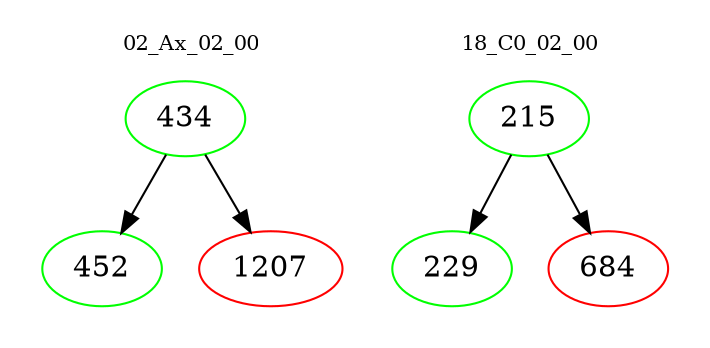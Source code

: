 digraph{
subgraph cluster_0 {
color = white
label = "02_Ax_02_00";
fontsize=10;
T0_434 [label="434", color="green"]
T0_434 -> T0_452 [color="black"]
T0_452 [label="452", color="green"]
T0_434 -> T0_1207 [color="black"]
T0_1207 [label="1207", color="red"]
}
subgraph cluster_1 {
color = white
label = "18_C0_02_00";
fontsize=10;
T1_215 [label="215", color="green"]
T1_215 -> T1_229 [color="black"]
T1_229 [label="229", color="green"]
T1_215 -> T1_684 [color="black"]
T1_684 [label="684", color="red"]
}
}
